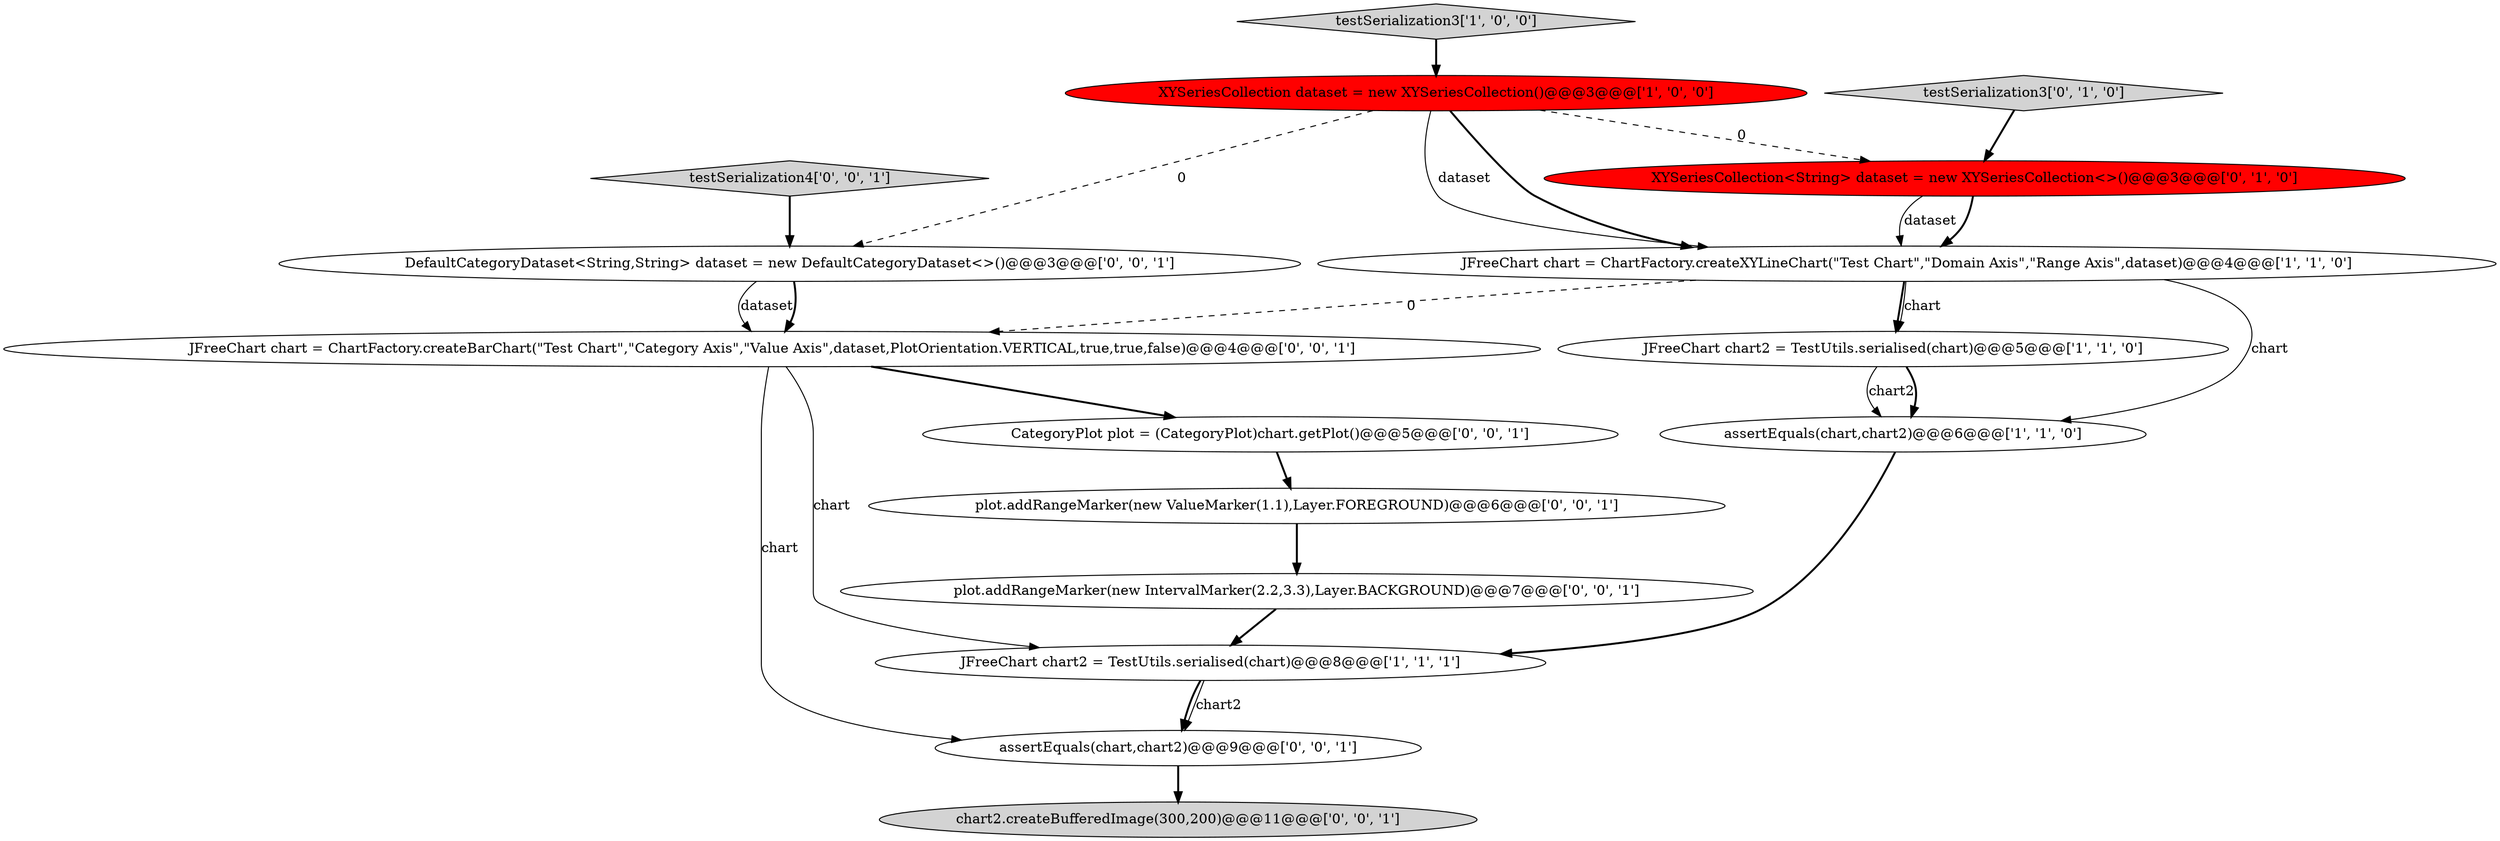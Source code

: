 digraph {
10 [style = filled, label = "assertEquals(chart,chart2)@@@9@@@['0', '0', '1']", fillcolor = white, shape = ellipse image = "AAA0AAABBB3BBB"];
2 [style = filled, label = "JFreeChart chart2 = TestUtils.serialised(chart)@@@5@@@['1', '1', '0']", fillcolor = white, shape = ellipse image = "AAA0AAABBB1BBB"];
12 [style = filled, label = "testSerialization4['0', '0', '1']", fillcolor = lightgray, shape = diamond image = "AAA0AAABBB3BBB"];
3 [style = filled, label = "XYSeriesCollection dataset = new XYSeriesCollection()@@@3@@@['1', '0', '0']", fillcolor = red, shape = ellipse image = "AAA1AAABBB1BBB"];
0 [style = filled, label = "JFreeChart chart = ChartFactory.createXYLineChart(\"Test Chart\",\"Domain Axis\",\"Range Axis\",dataset)@@@4@@@['1', '1', '0']", fillcolor = white, shape = ellipse image = "AAA0AAABBB1BBB"];
8 [style = filled, label = "CategoryPlot plot = (CategoryPlot)chart.getPlot()@@@5@@@['0', '0', '1']", fillcolor = white, shape = ellipse image = "AAA0AAABBB3BBB"];
13 [style = filled, label = "plot.addRangeMarker(new ValueMarker(1.1),Layer.FOREGROUND)@@@6@@@['0', '0', '1']", fillcolor = white, shape = ellipse image = "AAA0AAABBB3BBB"];
6 [style = filled, label = "XYSeriesCollection<String> dataset = new XYSeriesCollection<>()@@@3@@@['0', '1', '0']", fillcolor = red, shape = ellipse image = "AAA1AAABBB2BBB"];
5 [style = filled, label = "assertEquals(chart,chart2)@@@6@@@['1', '1', '0']", fillcolor = white, shape = ellipse image = "AAA0AAABBB1BBB"];
9 [style = filled, label = "DefaultCategoryDataset<String,String> dataset = new DefaultCategoryDataset<>()@@@3@@@['0', '0', '1']", fillcolor = white, shape = ellipse image = "AAA0AAABBB3BBB"];
1 [style = filled, label = "testSerialization3['1', '0', '0']", fillcolor = lightgray, shape = diamond image = "AAA0AAABBB1BBB"];
11 [style = filled, label = "chart2.createBufferedImage(300,200)@@@11@@@['0', '0', '1']", fillcolor = lightgray, shape = ellipse image = "AAA0AAABBB3BBB"];
14 [style = filled, label = "plot.addRangeMarker(new IntervalMarker(2.2,3.3),Layer.BACKGROUND)@@@7@@@['0', '0', '1']", fillcolor = white, shape = ellipse image = "AAA0AAABBB3BBB"];
15 [style = filled, label = "JFreeChart chart = ChartFactory.createBarChart(\"Test Chart\",\"Category Axis\",\"Value Axis\",dataset,PlotOrientation.VERTICAL,true,true,false)@@@4@@@['0', '0', '1']", fillcolor = white, shape = ellipse image = "AAA0AAABBB3BBB"];
4 [style = filled, label = "JFreeChart chart2 = TestUtils.serialised(chart)@@@8@@@['1', '1', '1']", fillcolor = white, shape = ellipse image = "AAA0AAABBB1BBB"];
7 [style = filled, label = "testSerialization3['0', '1', '0']", fillcolor = lightgray, shape = diamond image = "AAA0AAABBB2BBB"];
4->10 [style = bold, label=""];
3->6 [style = dashed, label="0"];
9->15 [style = solid, label="dataset"];
0->2 [style = bold, label=""];
0->2 [style = solid, label="chart"];
1->3 [style = bold, label=""];
0->15 [style = dashed, label="0"];
6->0 [style = bold, label=""];
0->5 [style = solid, label="chart"];
12->9 [style = bold, label=""];
3->0 [style = bold, label=""];
2->5 [style = solid, label="chart2"];
15->10 [style = solid, label="chart"];
4->10 [style = solid, label="chart2"];
3->9 [style = dashed, label="0"];
9->15 [style = bold, label=""];
5->4 [style = bold, label=""];
7->6 [style = bold, label=""];
3->0 [style = solid, label="dataset"];
15->4 [style = solid, label="chart"];
13->14 [style = bold, label=""];
15->8 [style = bold, label=""];
8->13 [style = bold, label=""];
2->5 [style = bold, label=""];
14->4 [style = bold, label=""];
10->11 [style = bold, label=""];
6->0 [style = solid, label="dataset"];
}
